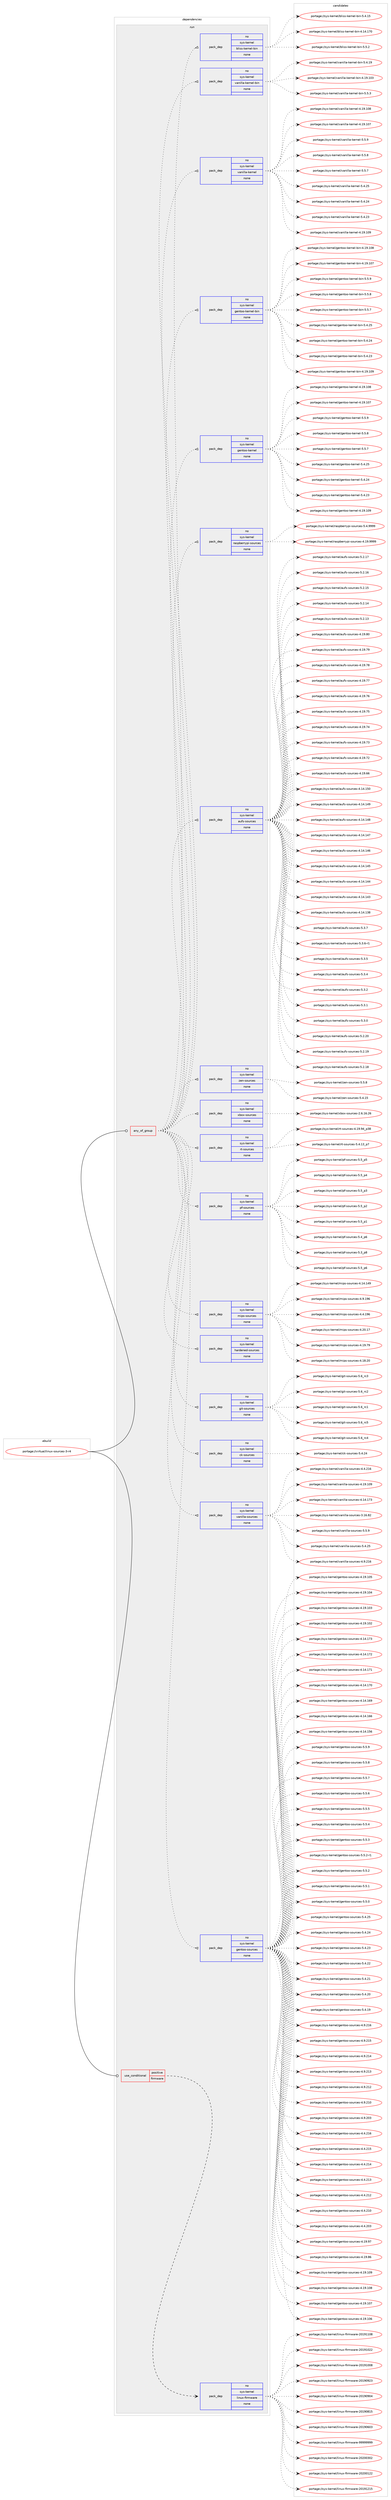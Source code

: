 digraph prolog {

# *************
# Graph options
# *************

newrank=true;
concentrate=true;
compound=true;
graph [rankdir=LR,fontname=Helvetica,fontsize=10,ranksep=1.5];#, ranksep=2.5, nodesep=0.2];
edge  [arrowhead=vee];
node  [fontname=Helvetica,fontsize=10];

# **********
# The ebuild
# **********

subgraph cluster_leftcol {
color=gray;
rank=same;
label=<<i>ebuild</i>>;
id [label="portage://virtual/linux-sources-3-r4", color=red, width=4, href="../virtual/linux-sources-3-r4.svg"];
}

# ****************
# The dependencies
# ****************

subgraph cluster_midcol {
color=gray;
label=<<i>dependencies</i>>;
subgraph cluster_compile {
fillcolor="#eeeeee";
style=filled;
label=<<i>compile</i>>;
}
subgraph cluster_compileandrun {
fillcolor="#eeeeee";
style=filled;
label=<<i>compile and run</i>>;
}
subgraph cluster_run {
fillcolor="#eeeeee";
style=filled;
label=<<i>run</i>>;
subgraph any487 {
dependency20128 [label=<<TABLE BORDER="0" CELLBORDER="1" CELLSPACING="0" CELLPADDING="4"><TR><TD CELLPADDING="10">any_of_group</TD></TR></TABLE>>, shape=none, color=red];subgraph pack16701 {
dependency20129 [label=<<TABLE BORDER="0" CELLBORDER="1" CELLSPACING="0" CELLPADDING="4" WIDTH="220"><TR><TD ROWSPAN="6" CELLPADDING="30">pack_dep</TD></TR><TR><TD WIDTH="110">no</TD></TR><TR><TD>sys-kernel</TD></TR><TR><TD>gentoo-sources</TD></TR><TR><TD>none</TD></TR><TR><TD></TD></TR></TABLE>>, shape=none, color=blue];
}
dependency20128:e -> dependency20129:w [weight=20,style="dotted",arrowhead="oinv"];
subgraph pack16702 {
dependency20130 [label=<<TABLE BORDER="0" CELLBORDER="1" CELLSPACING="0" CELLPADDING="4" WIDTH="220"><TR><TD ROWSPAN="6" CELLPADDING="30">pack_dep</TD></TR><TR><TD WIDTH="110">no</TD></TR><TR><TD>sys-kernel</TD></TR><TR><TD>vanilla-sources</TD></TR><TR><TD>none</TD></TR><TR><TD></TD></TR></TABLE>>, shape=none, color=blue];
}
dependency20128:e -> dependency20130:w [weight=20,style="dotted",arrowhead="oinv"];
subgraph pack16703 {
dependency20131 [label=<<TABLE BORDER="0" CELLBORDER="1" CELLSPACING="0" CELLPADDING="4" WIDTH="220"><TR><TD ROWSPAN="6" CELLPADDING="30">pack_dep</TD></TR><TR><TD WIDTH="110">no</TD></TR><TR><TD>sys-kernel</TD></TR><TR><TD>ck-sources</TD></TR><TR><TD>none</TD></TR><TR><TD></TD></TR></TABLE>>, shape=none, color=blue];
}
dependency20128:e -> dependency20131:w [weight=20,style="dotted",arrowhead="oinv"];
subgraph pack16704 {
dependency20132 [label=<<TABLE BORDER="0" CELLBORDER="1" CELLSPACING="0" CELLPADDING="4" WIDTH="220"><TR><TD ROWSPAN="6" CELLPADDING="30">pack_dep</TD></TR><TR><TD WIDTH="110">no</TD></TR><TR><TD>sys-kernel</TD></TR><TR><TD>git-sources</TD></TR><TR><TD>none</TD></TR><TR><TD></TD></TR></TABLE>>, shape=none, color=blue];
}
dependency20128:e -> dependency20132:w [weight=20,style="dotted",arrowhead="oinv"];
subgraph pack16705 {
dependency20133 [label=<<TABLE BORDER="0" CELLBORDER="1" CELLSPACING="0" CELLPADDING="4" WIDTH="220"><TR><TD ROWSPAN="6" CELLPADDING="30">pack_dep</TD></TR><TR><TD WIDTH="110">no</TD></TR><TR><TD>sys-kernel</TD></TR><TR><TD>hardened-sources</TD></TR><TR><TD>none</TD></TR><TR><TD></TD></TR></TABLE>>, shape=none, color=blue];
}
dependency20128:e -> dependency20133:w [weight=20,style="dotted",arrowhead="oinv"];
subgraph pack16706 {
dependency20134 [label=<<TABLE BORDER="0" CELLBORDER="1" CELLSPACING="0" CELLPADDING="4" WIDTH="220"><TR><TD ROWSPAN="6" CELLPADDING="30">pack_dep</TD></TR><TR><TD WIDTH="110">no</TD></TR><TR><TD>sys-kernel</TD></TR><TR><TD>mips-sources</TD></TR><TR><TD>none</TD></TR><TR><TD></TD></TR></TABLE>>, shape=none, color=blue];
}
dependency20128:e -> dependency20134:w [weight=20,style="dotted",arrowhead="oinv"];
subgraph pack16707 {
dependency20135 [label=<<TABLE BORDER="0" CELLBORDER="1" CELLSPACING="0" CELLPADDING="4" WIDTH="220"><TR><TD ROWSPAN="6" CELLPADDING="30">pack_dep</TD></TR><TR><TD WIDTH="110">no</TD></TR><TR><TD>sys-kernel</TD></TR><TR><TD>pf-sources</TD></TR><TR><TD>none</TD></TR><TR><TD></TD></TR></TABLE>>, shape=none, color=blue];
}
dependency20128:e -> dependency20135:w [weight=20,style="dotted",arrowhead="oinv"];
subgraph pack16708 {
dependency20136 [label=<<TABLE BORDER="0" CELLBORDER="1" CELLSPACING="0" CELLPADDING="4" WIDTH="220"><TR><TD ROWSPAN="6" CELLPADDING="30">pack_dep</TD></TR><TR><TD WIDTH="110">no</TD></TR><TR><TD>sys-kernel</TD></TR><TR><TD>rt-sources</TD></TR><TR><TD>none</TD></TR><TR><TD></TD></TR></TABLE>>, shape=none, color=blue];
}
dependency20128:e -> dependency20136:w [weight=20,style="dotted",arrowhead="oinv"];
subgraph pack16709 {
dependency20137 [label=<<TABLE BORDER="0" CELLBORDER="1" CELLSPACING="0" CELLPADDING="4" WIDTH="220"><TR><TD ROWSPAN="6" CELLPADDING="30">pack_dep</TD></TR><TR><TD WIDTH="110">no</TD></TR><TR><TD>sys-kernel</TD></TR><TR><TD>xbox-sources</TD></TR><TR><TD>none</TD></TR><TR><TD></TD></TR></TABLE>>, shape=none, color=blue];
}
dependency20128:e -> dependency20137:w [weight=20,style="dotted",arrowhead="oinv"];
subgraph pack16710 {
dependency20138 [label=<<TABLE BORDER="0" CELLBORDER="1" CELLSPACING="0" CELLPADDING="4" WIDTH="220"><TR><TD ROWSPAN="6" CELLPADDING="30">pack_dep</TD></TR><TR><TD WIDTH="110">no</TD></TR><TR><TD>sys-kernel</TD></TR><TR><TD>zen-sources</TD></TR><TR><TD>none</TD></TR><TR><TD></TD></TR></TABLE>>, shape=none, color=blue];
}
dependency20128:e -> dependency20138:w [weight=20,style="dotted",arrowhead="oinv"];
subgraph pack16711 {
dependency20139 [label=<<TABLE BORDER="0" CELLBORDER="1" CELLSPACING="0" CELLPADDING="4" WIDTH="220"><TR><TD ROWSPAN="6" CELLPADDING="30">pack_dep</TD></TR><TR><TD WIDTH="110">no</TD></TR><TR><TD>sys-kernel</TD></TR><TR><TD>aufs-sources</TD></TR><TR><TD>none</TD></TR><TR><TD></TD></TR></TABLE>>, shape=none, color=blue];
}
dependency20128:e -> dependency20139:w [weight=20,style="dotted",arrowhead="oinv"];
subgraph pack16712 {
dependency20140 [label=<<TABLE BORDER="0" CELLBORDER="1" CELLSPACING="0" CELLPADDING="4" WIDTH="220"><TR><TD ROWSPAN="6" CELLPADDING="30">pack_dep</TD></TR><TR><TD WIDTH="110">no</TD></TR><TR><TD>sys-kernel</TD></TR><TR><TD>raspberrypi-sources</TD></TR><TR><TD>none</TD></TR><TR><TD></TD></TR></TABLE>>, shape=none, color=blue];
}
dependency20128:e -> dependency20140:w [weight=20,style="dotted",arrowhead="oinv"];
subgraph pack16713 {
dependency20141 [label=<<TABLE BORDER="0" CELLBORDER="1" CELLSPACING="0" CELLPADDING="4" WIDTH="220"><TR><TD ROWSPAN="6" CELLPADDING="30">pack_dep</TD></TR><TR><TD WIDTH="110">no</TD></TR><TR><TD>sys-kernel</TD></TR><TR><TD>gentoo-kernel</TD></TR><TR><TD>none</TD></TR><TR><TD></TD></TR></TABLE>>, shape=none, color=blue];
}
dependency20128:e -> dependency20141:w [weight=20,style="dotted",arrowhead="oinv"];
subgraph pack16714 {
dependency20142 [label=<<TABLE BORDER="0" CELLBORDER="1" CELLSPACING="0" CELLPADDING="4" WIDTH="220"><TR><TD ROWSPAN="6" CELLPADDING="30">pack_dep</TD></TR><TR><TD WIDTH="110">no</TD></TR><TR><TD>sys-kernel</TD></TR><TR><TD>gentoo-kernel-bin</TD></TR><TR><TD>none</TD></TR><TR><TD></TD></TR></TABLE>>, shape=none, color=blue];
}
dependency20128:e -> dependency20142:w [weight=20,style="dotted",arrowhead="oinv"];
subgraph pack16715 {
dependency20143 [label=<<TABLE BORDER="0" CELLBORDER="1" CELLSPACING="0" CELLPADDING="4" WIDTH="220"><TR><TD ROWSPAN="6" CELLPADDING="30">pack_dep</TD></TR><TR><TD WIDTH="110">no</TD></TR><TR><TD>sys-kernel</TD></TR><TR><TD>vanilla-kernel</TD></TR><TR><TD>none</TD></TR><TR><TD></TD></TR></TABLE>>, shape=none, color=blue];
}
dependency20128:e -> dependency20143:w [weight=20,style="dotted",arrowhead="oinv"];
subgraph pack16716 {
dependency20144 [label=<<TABLE BORDER="0" CELLBORDER="1" CELLSPACING="0" CELLPADDING="4" WIDTH="220"><TR><TD ROWSPAN="6" CELLPADDING="30">pack_dep</TD></TR><TR><TD WIDTH="110">no</TD></TR><TR><TD>sys-kernel</TD></TR><TR><TD>vanilla-kernel-bin</TD></TR><TR><TD>none</TD></TR><TR><TD></TD></TR></TABLE>>, shape=none, color=blue];
}
dependency20128:e -> dependency20144:w [weight=20,style="dotted",arrowhead="oinv"];
subgraph pack16717 {
dependency20145 [label=<<TABLE BORDER="0" CELLBORDER="1" CELLSPACING="0" CELLPADDING="4" WIDTH="220"><TR><TD ROWSPAN="6" CELLPADDING="30">pack_dep</TD></TR><TR><TD WIDTH="110">no</TD></TR><TR><TD>sys-kernel</TD></TR><TR><TD>bliss-kernel-bin</TD></TR><TR><TD>none</TD></TR><TR><TD></TD></TR></TABLE>>, shape=none, color=blue];
}
dependency20128:e -> dependency20145:w [weight=20,style="dotted",arrowhead="oinv"];
}
id:e -> dependency20128:w [weight=20,style="solid",arrowhead="odot"];
subgraph cond2938 {
dependency20146 [label=<<TABLE BORDER="0" CELLBORDER="1" CELLSPACING="0" CELLPADDING="4"><TR><TD ROWSPAN="3" CELLPADDING="10">use_conditional</TD></TR><TR><TD>positive</TD></TR><TR><TD>firmware</TD></TR></TABLE>>, shape=none, color=red];
subgraph pack16718 {
dependency20147 [label=<<TABLE BORDER="0" CELLBORDER="1" CELLSPACING="0" CELLPADDING="4" WIDTH="220"><TR><TD ROWSPAN="6" CELLPADDING="30">pack_dep</TD></TR><TR><TD WIDTH="110">no</TD></TR><TR><TD>sys-kernel</TD></TR><TR><TD>linux-firmware</TD></TR><TR><TD>none</TD></TR><TR><TD></TD></TR></TABLE>>, shape=none, color=blue];
}
dependency20146:e -> dependency20147:w [weight=20,style="dashed",arrowhead="vee"];
}
id:e -> dependency20146:w [weight=20,style="solid",arrowhead="odot"];
}
}

# **************
# The candidates
# **************

subgraph cluster_choices {
rank=same;
color=gray;
label=<<i>candidates</i>>;

subgraph choice16701 {
color=black;
nodesep=1;
choice11512111545107101114110101108471031011101161111114511511111711499101115455346534657 [label="portage://sys-kernel/gentoo-sources-5.5.9", color=red, width=4,href="../sys-kernel/gentoo-sources-5.5.9.svg"];
choice11512111545107101114110101108471031011101161111114511511111711499101115455346534656 [label="portage://sys-kernel/gentoo-sources-5.5.8", color=red, width=4,href="../sys-kernel/gentoo-sources-5.5.8.svg"];
choice11512111545107101114110101108471031011101161111114511511111711499101115455346534655 [label="portage://sys-kernel/gentoo-sources-5.5.7", color=red, width=4,href="../sys-kernel/gentoo-sources-5.5.7.svg"];
choice11512111545107101114110101108471031011101161111114511511111711499101115455346534654 [label="portage://sys-kernel/gentoo-sources-5.5.6", color=red, width=4,href="../sys-kernel/gentoo-sources-5.5.6.svg"];
choice11512111545107101114110101108471031011101161111114511511111711499101115455346534653 [label="portage://sys-kernel/gentoo-sources-5.5.5", color=red, width=4,href="../sys-kernel/gentoo-sources-5.5.5.svg"];
choice11512111545107101114110101108471031011101161111114511511111711499101115455346534652 [label="portage://sys-kernel/gentoo-sources-5.5.4", color=red, width=4,href="../sys-kernel/gentoo-sources-5.5.4.svg"];
choice11512111545107101114110101108471031011101161111114511511111711499101115455346534651 [label="portage://sys-kernel/gentoo-sources-5.5.3", color=red, width=4,href="../sys-kernel/gentoo-sources-5.5.3.svg"];
choice115121115451071011141101011084710310111011611111145115111117114991011154553465346504511449 [label="portage://sys-kernel/gentoo-sources-5.5.2-r1", color=red, width=4,href="../sys-kernel/gentoo-sources-5.5.2-r1.svg"];
choice11512111545107101114110101108471031011101161111114511511111711499101115455346534650 [label="portage://sys-kernel/gentoo-sources-5.5.2", color=red, width=4,href="../sys-kernel/gentoo-sources-5.5.2.svg"];
choice11512111545107101114110101108471031011101161111114511511111711499101115455346534649 [label="portage://sys-kernel/gentoo-sources-5.5.1", color=red, width=4,href="../sys-kernel/gentoo-sources-5.5.1.svg"];
choice11512111545107101114110101108471031011101161111114511511111711499101115455346534648 [label="portage://sys-kernel/gentoo-sources-5.5.0", color=red, width=4,href="../sys-kernel/gentoo-sources-5.5.0.svg"];
choice1151211154510710111411010110847103101110116111111451151111171149910111545534652465053 [label="portage://sys-kernel/gentoo-sources-5.4.25", color=red, width=4,href="../sys-kernel/gentoo-sources-5.4.25.svg"];
choice1151211154510710111411010110847103101110116111111451151111171149910111545534652465052 [label="portage://sys-kernel/gentoo-sources-5.4.24", color=red, width=4,href="../sys-kernel/gentoo-sources-5.4.24.svg"];
choice1151211154510710111411010110847103101110116111111451151111171149910111545534652465051 [label="portage://sys-kernel/gentoo-sources-5.4.23", color=red, width=4,href="../sys-kernel/gentoo-sources-5.4.23.svg"];
choice1151211154510710111411010110847103101110116111111451151111171149910111545534652465050 [label="portage://sys-kernel/gentoo-sources-5.4.22", color=red, width=4,href="../sys-kernel/gentoo-sources-5.4.22.svg"];
choice1151211154510710111411010110847103101110116111111451151111171149910111545534652465049 [label="portage://sys-kernel/gentoo-sources-5.4.21", color=red, width=4,href="../sys-kernel/gentoo-sources-5.4.21.svg"];
choice1151211154510710111411010110847103101110116111111451151111171149910111545534652465048 [label="portage://sys-kernel/gentoo-sources-5.4.20", color=red, width=4,href="../sys-kernel/gentoo-sources-5.4.20.svg"];
choice1151211154510710111411010110847103101110116111111451151111171149910111545534652464957 [label="portage://sys-kernel/gentoo-sources-5.4.19", color=red, width=4,href="../sys-kernel/gentoo-sources-5.4.19.svg"];
choice115121115451071011141101011084710310111011611111145115111117114991011154552465746504954 [label="portage://sys-kernel/gentoo-sources-4.9.216", color=red, width=4,href="../sys-kernel/gentoo-sources-4.9.216.svg"];
choice115121115451071011141101011084710310111011611111145115111117114991011154552465746504953 [label="portage://sys-kernel/gentoo-sources-4.9.215", color=red, width=4,href="../sys-kernel/gentoo-sources-4.9.215.svg"];
choice115121115451071011141101011084710310111011611111145115111117114991011154552465746504952 [label="portage://sys-kernel/gentoo-sources-4.9.214", color=red, width=4,href="../sys-kernel/gentoo-sources-4.9.214.svg"];
choice115121115451071011141101011084710310111011611111145115111117114991011154552465746504951 [label="portage://sys-kernel/gentoo-sources-4.9.213", color=red, width=4,href="../sys-kernel/gentoo-sources-4.9.213.svg"];
choice115121115451071011141101011084710310111011611111145115111117114991011154552465746504950 [label="portage://sys-kernel/gentoo-sources-4.9.212", color=red, width=4,href="../sys-kernel/gentoo-sources-4.9.212.svg"];
choice115121115451071011141101011084710310111011611111145115111117114991011154552465746504948 [label="portage://sys-kernel/gentoo-sources-4.9.210", color=red, width=4,href="../sys-kernel/gentoo-sources-4.9.210.svg"];
choice115121115451071011141101011084710310111011611111145115111117114991011154552465746504851 [label="portage://sys-kernel/gentoo-sources-4.9.203", color=red, width=4,href="../sys-kernel/gentoo-sources-4.9.203.svg"];
choice115121115451071011141101011084710310111011611111145115111117114991011154552465246504954 [label="portage://sys-kernel/gentoo-sources-4.4.216", color=red, width=4,href="../sys-kernel/gentoo-sources-4.4.216.svg"];
choice115121115451071011141101011084710310111011611111145115111117114991011154552465246504953 [label="portage://sys-kernel/gentoo-sources-4.4.215", color=red, width=4,href="../sys-kernel/gentoo-sources-4.4.215.svg"];
choice115121115451071011141101011084710310111011611111145115111117114991011154552465246504952 [label="portage://sys-kernel/gentoo-sources-4.4.214", color=red, width=4,href="../sys-kernel/gentoo-sources-4.4.214.svg"];
choice115121115451071011141101011084710310111011611111145115111117114991011154552465246504951 [label="portage://sys-kernel/gentoo-sources-4.4.213", color=red, width=4,href="../sys-kernel/gentoo-sources-4.4.213.svg"];
choice115121115451071011141101011084710310111011611111145115111117114991011154552465246504950 [label="portage://sys-kernel/gentoo-sources-4.4.212", color=red, width=4,href="../sys-kernel/gentoo-sources-4.4.212.svg"];
choice115121115451071011141101011084710310111011611111145115111117114991011154552465246504948 [label="portage://sys-kernel/gentoo-sources-4.4.210", color=red, width=4,href="../sys-kernel/gentoo-sources-4.4.210.svg"];
choice115121115451071011141101011084710310111011611111145115111117114991011154552465246504851 [label="portage://sys-kernel/gentoo-sources-4.4.203", color=red, width=4,href="../sys-kernel/gentoo-sources-4.4.203.svg"];
choice115121115451071011141101011084710310111011611111145115111117114991011154552464957465755 [label="portage://sys-kernel/gentoo-sources-4.19.97", color=red, width=4,href="../sys-kernel/gentoo-sources-4.19.97.svg"];
choice115121115451071011141101011084710310111011611111145115111117114991011154552464957465654 [label="portage://sys-kernel/gentoo-sources-4.19.86", color=red, width=4,href="../sys-kernel/gentoo-sources-4.19.86.svg"];
choice11512111545107101114110101108471031011101161111114511511111711499101115455246495746494857 [label="portage://sys-kernel/gentoo-sources-4.19.109", color=red, width=4,href="../sys-kernel/gentoo-sources-4.19.109.svg"];
choice11512111545107101114110101108471031011101161111114511511111711499101115455246495746494856 [label="portage://sys-kernel/gentoo-sources-4.19.108", color=red, width=4,href="../sys-kernel/gentoo-sources-4.19.108.svg"];
choice11512111545107101114110101108471031011101161111114511511111711499101115455246495746494855 [label="portage://sys-kernel/gentoo-sources-4.19.107", color=red, width=4,href="../sys-kernel/gentoo-sources-4.19.107.svg"];
choice11512111545107101114110101108471031011101161111114511511111711499101115455246495746494854 [label="portage://sys-kernel/gentoo-sources-4.19.106", color=red, width=4,href="../sys-kernel/gentoo-sources-4.19.106.svg"];
choice11512111545107101114110101108471031011101161111114511511111711499101115455246495746494853 [label="portage://sys-kernel/gentoo-sources-4.19.105", color=red, width=4,href="../sys-kernel/gentoo-sources-4.19.105.svg"];
choice11512111545107101114110101108471031011101161111114511511111711499101115455246495746494852 [label="portage://sys-kernel/gentoo-sources-4.19.104", color=red, width=4,href="../sys-kernel/gentoo-sources-4.19.104.svg"];
choice11512111545107101114110101108471031011101161111114511511111711499101115455246495746494851 [label="portage://sys-kernel/gentoo-sources-4.19.103", color=red, width=4,href="../sys-kernel/gentoo-sources-4.19.103.svg"];
choice11512111545107101114110101108471031011101161111114511511111711499101115455246495746494850 [label="portage://sys-kernel/gentoo-sources-4.19.102", color=red, width=4,href="../sys-kernel/gentoo-sources-4.19.102.svg"];
choice11512111545107101114110101108471031011101161111114511511111711499101115455246495246495551 [label="portage://sys-kernel/gentoo-sources-4.14.173", color=red, width=4,href="../sys-kernel/gentoo-sources-4.14.173.svg"];
choice11512111545107101114110101108471031011101161111114511511111711499101115455246495246495550 [label="portage://sys-kernel/gentoo-sources-4.14.172", color=red, width=4,href="../sys-kernel/gentoo-sources-4.14.172.svg"];
choice11512111545107101114110101108471031011101161111114511511111711499101115455246495246495549 [label="portage://sys-kernel/gentoo-sources-4.14.171", color=red, width=4,href="../sys-kernel/gentoo-sources-4.14.171.svg"];
choice11512111545107101114110101108471031011101161111114511511111711499101115455246495246495548 [label="portage://sys-kernel/gentoo-sources-4.14.170", color=red, width=4,href="../sys-kernel/gentoo-sources-4.14.170.svg"];
choice11512111545107101114110101108471031011101161111114511511111711499101115455246495246495457 [label="portage://sys-kernel/gentoo-sources-4.14.169", color=red, width=4,href="../sys-kernel/gentoo-sources-4.14.169.svg"];
choice11512111545107101114110101108471031011101161111114511511111711499101115455246495246495454 [label="portage://sys-kernel/gentoo-sources-4.14.166", color=red, width=4,href="../sys-kernel/gentoo-sources-4.14.166.svg"];
choice11512111545107101114110101108471031011101161111114511511111711499101115455246495246495354 [label="portage://sys-kernel/gentoo-sources-4.14.156", color=red, width=4,href="../sys-kernel/gentoo-sources-4.14.156.svg"];
dependency20129:e -> choice11512111545107101114110101108471031011101161111114511511111711499101115455346534657:w [style=dotted,weight="100"];
dependency20129:e -> choice11512111545107101114110101108471031011101161111114511511111711499101115455346534656:w [style=dotted,weight="100"];
dependency20129:e -> choice11512111545107101114110101108471031011101161111114511511111711499101115455346534655:w [style=dotted,weight="100"];
dependency20129:e -> choice11512111545107101114110101108471031011101161111114511511111711499101115455346534654:w [style=dotted,weight="100"];
dependency20129:e -> choice11512111545107101114110101108471031011101161111114511511111711499101115455346534653:w [style=dotted,weight="100"];
dependency20129:e -> choice11512111545107101114110101108471031011101161111114511511111711499101115455346534652:w [style=dotted,weight="100"];
dependency20129:e -> choice11512111545107101114110101108471031011101161111114511511111711499101115455346534651:w [style=dotted,weight="100"];
dependency20129:e -> choice115121115451071011141101011084710310111011611111145115111117114991011154553465346504511449:w [style=dotted,weight="100"];
dependency20129:e -> choice11512111545107101114110101108471031011101161111114511511111711499101115455346534650:w [style=dotted,weight="100"];
dependency20129:e -> choice11512111545107101114110101108471031011101161111114511511111711499101115455346534649:w [style=dotted,weight="100"];
dependency20129:e -> choice11512111545107101114110101108471031011101161111114511511111711499101115455346534648:w [style=dotted,weight="100"];
dependency20129:e -> choice1151211154510710111411010110847103101110116111111451151111171149910111545534652465053:w [style=dotted,weight="100"];
dependency20129:e -> choice1151211154510710111411010110847103101110116111111451151111171149910111545534652465052:w [style=dotted,weight="100"];
dependency20129:e -> choice1151211154510710111411010110847103101110116111111451151111171149910111545534652465051:w [style=dotted,weight="100"];
dependency20129:e -> choice1151211154510710111411010110847103101110116111111451151111171149910111545534652465050:w [style=dotted,weight="100"];
dependency20129:e -> choice1151211154510710111411010110847103101110116111111451151111171149910111545534652465049:w [style=dotted,weight="100"];
dependency20129:e -> choice1151211154510710111411010110847103101110116111111451151111171149910111545534652465048:w [style=dotted,weight="100"];
dependency20129:e -> choice1151211154510710111411010110847103101110116111111451151111171149910111545534652464957:w [style=dotted,weight="100"];
dependency20129:e -> choice115121115451071011141101011084710310111011611111145115111117114991011154552465746504954:w [style=dotted,weight="100"];
dependency20129:e -> choice115121115451071011141101011084710310111011611111145115111117114991011154552465746504953:w [style=dotted,weight="100"];
dependency20129:e -> choice115121115451071011141101011084710310111011611111145115111117114991011154552465746504952:w [style=dotted,weight="100"];
dependency20129:e -> choice115121115451071011141101011084710310111011611111145115111117114991011154552465746504951:w [style=dotted,weight="100"];
dependency20129:e -> choice115121115451071011141101011084710310111011611111145115111117114991011154552465746504950:w [style=dotted,weight="100"];
dependency20129:e -> choice115121115451071011141101011084710310111011611111145115111117114991011154552465746504948:w [style=dotted,weight="100"];
dependency20129:e -> choice115121115451071011141101011084710310111011611111145115111117114991011154552465746504851:w [style=dotted,weight="100"];
dependency20129:e -> choice115121115451071011141101011084710310111011611111145115111117114991011154552465246504954:w [style=dotted,weight="100"];
dependency20129:e -> choice115121115451071011141101011084710310111011611111145115111117114991011154552465246504953:w [style=dotted,weight="100"];
dependency20129:e -> choice115121115451071011141101011084710310111011611111145115111117114991011154552465246504952:w [style=dotted,weight="100"];
dependency20129:e -> choice115121115451071011141101011084710310111011611111145115111117114991011154552465246504951:w [style=dotted,weight="100"];
dependency20129:e -> choice115121115451071011141101011084710310111011611111145115111117114991011154552465246504950:w [style=dotted,weight="100"];
dependency20129:e -> choice115121115451071011141101011084710310111011611111145115111117114991011154552465246504948:w [style=dotted,weight="100"];
dependency20129:e -> choice115121115451071011141101011084710310111011611111145115111117114991011154552465246504851:w [style=dotted,weight="100"];
dependency20129:e -> choice115121115451071011141101011084710310111011611111145115111117114991011154552464957465755:w [style=dotted,weight="100"];
dependency20129:e -> choice115121115451071011141101011084710310111011611111145115111117114991011154552464957465654:w [style=dotted,weight="100"];
dependency20129:e -> choice11512111545107101114110101108471031011101161111114511511111711499101115455246495746494857:w [style=dotted,weight="100"];
dependency20129:e -> choice11512111545107101114110101108471031011101161111114511511111711499101115455246495746494856:w [style=dotted,weight="100"];
dependency20129:e -> choice11512111545107101114110101108471031011101161111114511511111711499101115455246495746494855:w [style=dotted,weight="100"];
dependency20129:e -> choice11512111545107101114110101108471031011101161111114511511111711499101115455246495746494854:w [style=dotted,weight="100"];
dependency20129:e -> choice11512111545107101114110101108471031011101161111114511511111711499101115455246495746494853:w [style=dotted,weight="100"];
dependency20129:e -> choice11512111545107101114110101108471031011101161111114511511111711499101115455246495746494852:w [style=dotted,weight="100"];
dependency20129:e -> choice11512111545107101114110101108471031011101161111114511511111711499101115455246495746494851:w [style=dotted,weight="100"];
dependency20129:e -> choice11512111545107101114110101108471031011101161111114511511111711499101115455246495746494850:w [style=dotted,weight="100"];
dependency20129:e -> choice11512111545107101114110101108471031011101161111114511511111711499101115455246495246495551:w [style=dotted,weight="100"];
dependency20129:e -> choice11512111545107101114110101108471031011101161111114511511111711499101115455246495246495550:w [style=dotted,weight="100"];
dependency20129:e -> choice11512111545107101114110101108471031011101161111114511511111711499101115455246495246495549:w [style=dotted,weight="100"];
dependency20129:e -> choice11512111545107101114110101108471031011101161111114511511111711499101115455246495246495548:w [style=dotted,weight="100"];
dependency20129:e -> choice11512111545107101114110101108471031011101161111114511511111711499101115455246495246495457:w [style=dotted,weight="100"];
dependency20129:e -> choice11512111545107101114110101108471031011101161111114511511111711499101115455246495246495454:w [style=dotted,weight="100"];
dependency20129:e -> choice11512111545107101114110101108471031011101161111114511511111711499101115455246495246495354:w [style=dotted,weight="100"];
}
subgraph choice16702 {
color=black;
nodesep=1;
choice115121115451071011141101011084711897110105108108974511511111711499101115455346534657 [label="portage://sys-kernel/vanilla-sources-5.5.9", color=red, width=4,href="../sys-kernel/vanilla-sources-5.5.9.svg"];
choice11512111545107101114110101108471189711010510810897451151111171149910111545534652465053 [label="portage://sys-kernel/vanilla-sources-5.4.25", color=red, width=4,href="../sys-kernel/vanilla-sources-5.4.25.svg"];
choice1151211154510710111411010110847118971101051081089745115111117114991011154552465746504954 [label="portage://sys-kernel/vanilla-sources-4.9.216", color=red, width=4,href="../sys-kernel/vanilla-sources-4.9.216.svg"];
choice1151211154510710111411010110847118971101051081089745115111117114991011154552465246504954 [label="portage://sys-kernel/vanilla-sources-4.4.216", color=red, width=4,href="../sys-kernel/vanilla-sources-4.4.216.svg"];
choice115121115451071011141101011084711897110105108108974511511111711499101115455246495746494857 [label="portage://sys-kernel/vanilla-sources-4.19.109", color=red, width=4,href="../sys-kernel/vanilla-sources-4.19.109.svg"];
choice115121115451071011141101011084711897110105108108974511511111711499101115455246495246495551 [label="portage://sys-kernel/vanilla-sources-4.14.173", color=red, width=4,href="../sys-kernel/vanilla-sources-4.14.173.svg"];
choice1151211154510710111411010110847118971101051081089745115111117114991011154551464954465650 [label="portage://sys-kernel/vanilla-sources-3.16.82", color=red, width=4,href="../sys-kernel/vanilla-sources-3.16.82.svg"];
dependency20130:e -> choice115121115451071011141101011084711897110105108108974511511111711499101115455346534657:w [style=dotted,weight="100"];
dependency20130:e -> choice11512111545107101114110101108471189711010510810897451151111171149910111545534652465053:w [style=dotted,weight="100"];
dependency20130:e -> choice1151211154510710111411010110847118971101051081089745115111117114991011154552465746504954:w [style=dotted,weight="100"];
dependency20130:e -> choice1151211154510710111411010110847118971101051081089745115111117114991011154552465246504954:w [style=dotted,weight="100"];
dependency20130:e -> choice115121115451071011141101011084711897110105108108974511511111711499101115455246495746494857:w [style=dotted,weight="100"];
dependency20130:e -> choice115121115451071011141101011084711897110105108108974511511111711499101115455246495246495551:w [style=dotted,weight="100"];
dependency20130:e -> choice1151211154510710111411010110847118971101051081089745115111117114991011154551464954465650:w [style=dotted,weight="100"];
}
subgraph choice16703 {
color=black;
nodesep=1;
choice115121115451071011141101011084799107451151111171149910111545534652465052 [label="portage://sys-kernel/ck-sources-5.4.24", color=red, width=4,href="../sys-kernel/ck-sources-5.4.24.svg"];
dependency20131:e -> choice115121115451071011141101011084799107451151111171149910111545534652465052:w [style=dotted,weight="100"];
}
subgraph choice16704 {
color=black;
nodesep=1;
choice1151211154510710111411010110847103105116451151111171149910111545534654951149953 [label="portage://sys-kernel/git-sources-5.6_rc5", color=red, width=4,href="../sys-kernel/git-sources-5.6_rc5.svg"];
choice1151211154510710111411010110847103105116451151111171149910111545534654951149952 [label="portage://sys-kernel/git-sources-5.6_rc4", color=red, width=4,href="../sys-kernel/git-sources-5.6_rc4.svg"];
choice1151211154510710111411010110847103105116451151111171149910111545534654951149951 [label="portage://sys-kernel/git-sources-5.6_rc3", color=red, width=4,href="../sys-kernel/git-sources-5.6_rc3.svg"];
choice1151211154510710111411010110847103105116451151111171149910111545534654951149950 [label="portage://sys-kernel/git-sources-5.6_rc2", color=red, width=4,href="../sys-kernel/git-sources-5.6_rc2.svg"];
choice1151211154510710111411010110847103105116451151111171149910111545534654951149949 [label="portage://sys-kernel/git-sources-5.6_rc1", color=red, width=4,href="../sys-kernel/git-sources-5.6_rc1.svg"];
dependency20132:e -> choice1151211154510710111411010110847103105116451151111171149910111545534654951149953:w [style=dotted,weight="100"];
dependency20132:e -> choice1151211154510710111411010110847103105116451151111171149910111545534654951149952:w [style=dotted,weight="100"];
dependency20132:e -> choice1151211154510710111411010110847103105116451151111171149910111545534654951149951:w [style=dotted,weight="100"];
dependency20132:e -> choice1151211154510710111411010110847103105116451151111171149910111545534654951149950:w [style=dotted,weight="100"];
dependency20132:e -> choice1151211154510710111411010110847103105116451151111171149910111545534654951149949:w [style=dotted,weight="100"];
}
subgraph choice16705 {
color=black;
nodesep=1;
}
subgraph choice16706 {
color=black;
nodesep=1;
choice115121115451071011141101011084710910511211545115111117114991011154552465746495754 [label="portage://sys-kernel/mips-sources-4.9.196", color=red, width=4,href="../sys-kernel/mips-sources-4.9.196.svg"];
choice115121115451071011141101011084710910511211545115111117114991011154552465246495754 [label="portage://sys-kernel/mips-sources-4.4.196", color=red, width=4,href="../sys-kernel/mips-sources-4.4.196.svg"];
choice115121115451071011141101011084710910511211545115111117114991011154552465048464955 [label="portage://sys-kernel/mips-sources-4.20.17", color=red, width=4,href="../sys-kernel/mips-sources-4.20.17.svg"];
choice115121115451071011141101011084710910511211545115111117114991011154552464957465557 [label="portage://sys-kernel/mips-sources-4.19.79", color=red, width=4,href="../sys-kernel/mips-sources-4.19.79.svg"];
choice115121115451071011141101011084710910511211545115111117114991011154552464956465048 [label="portage://sys-kernel/mips-sources-4.18.20", color=red, width=4,href="../sys-kernel/mips-sources-4.18.20.svg"];
choice11512111545107101114110101108471091051121154511511111711499101115455246495246495257 [label="portage://sys-kernel/mips-sources-4.14.149", color=red, width=4,href="../sys-kernel/mips-sources-4.14.149.svg"];
dependency20134:e -> choice115121115451071011141101011084710910511211545115111117114991011154552465746495754:w [style=dotted,weight="100"];
dependency20134:e -> choice115121115451071011141101011084710910511211545115111117114991011154552465246495754:w [style=dotted,weight="100"];
dependency20134:e -> choice115121115451071011141101011084710910511211545115111117114991011154552465048464955:w [style=dotted,weight="100"];
dependency20134:e -> choice115121115451071011141101011084710910511211545115111117114991011154552464957465557:w [style=dotted,weight="100"];
dependency20134:e -> choice115121115451071011141101011084710910511211545115111117114991011154552464956465048:w [style=dotted,weight="100"];
dependency20134:e -> choice11512111545107101114110101108471091051121154511511111711499101115455246495246495257:w [style=dotted,weight="100"];
}
subgraph choice16707 {
color=black;
nodesep=1;
choice11512111545107101114110101108471121024511511111711499101115455346539511254 [label="portage://sys-kernel/pf-sources-5.5_p6", color=red, width=4,href="../sys-kernel/pf-sources-5.5_p6.svg"];
choice11512111545107101114110101108471121024511511111711499101115455346539511253 [label="portage://sys-kernel/pf-sources-5.5_p5", color=red, width=4,href="../sys-kernel/pf-sources-5.5_p5.svg"];
choice11512111545107101114110101108471121024511511111711499101115455346539511252 [label="portage://sys-kernel/pf-sources-5.5_p4", color=red, width=4,href="../sys-kernel/pf-sources-5.5_p4.svg"];
choice11512111545107101114110101108471121024511511111711499101115455346539511251 [label="portage://sys-kernel/pf-sources-5.5_p3", color=red, width=4,href="../sys-kernel/pf-sources-5.5_p3.svg"];
choice11512111545107101114110101108471121024511511111711499101115455346539511250 [label="portage://sys-kernel/pf-sources-5.5_p2", color=red, width=4,href="../sys-kernel/pf-sources-5.5_p2.svg"];
choice11512111545107101114110101108471121024511511111711499101115455346539511249 [label="portage://sys-kernel/pf-sources-5.5_p1", color=red, width=4,href="../sys-kernel/pf-sources-5.5_p1.svg"];
choice11512111545107101114110101108471121024511511111711499101115455346529511254 [label="portage://sys-kernel/pf-sources-5.4_p6", color=red, width=4,href="../sys-kernel/pf-sources-5.4_p6.svg"];
choice11512111545107101114110101108471121024511511111711499101115455346519511256 [label="portage://sys-kernel/pf-sources-5.3_p8", color=red, width=4,href="../sys-kernel/pf-sources-5.3_p8.svg"];
dependency20135:e -> choice11512111545107101114110101108471121024511511111711499101115455346539511254:w [style=dotted,weight="100"];
dependency20135:e -> choice11512111545107101114110101108471121024511511111711499101115455346539511253:w [style=dotted,weight="100"];
dependency20135:e -> choice11512111545107101114110101108471121024511511111711499101115455346539511252:w [style=dotted,weight="100"];
dependency20135:e -> choice11512111545107101114110101108471121024511511111711499101115455346539511251:w [style=dotted,weight="100"];
dependency20135:e -> choice11512111545107101114110101108471121024511511111711499101115455346539511250:w [style=dotted,weight="100"];
dependency20135:e -> choice11512111545107101114110101108471121024511511111711499101115455346539511249:w [style=dotted,weight="100"];
dependency20135:e -> choice11512111545107101114110101108471121024511511111711499101115455346529511254:w [style=dotted,weight="100"];
dependency20135:e -> choice11512111545107101114110101108471121024511511111711499101115455346519511256:w [style=dotted,weight="100"];
}
subgraph choice16708 {
color=black;
nodesep=1;
choice11512111545107101114110101108471141164511511111711499101115455346524649519511255 [label="portage://sys-kernel/rt-sources-5.4.13_p7", color=red, width=4,href="../sys-kernel/rt-sources-5.4.13_p7.svg"];
choice115121115451071011141101011084711411645115111117114991011154552464957465752951125156 [label="portage://sys-kernel/rt-sources-4.19.94_p38", color=red, width=4,href="../sys-kernel/rt-sources-4.19.94_p38.svg"];
dependency20136:e -> choice11512111545107101114110101108471141164511511111711499101115455346524649519511255:w [style=dotted,weight="100"];
dependency20136:e -> choice115121115451071011141101011084711411645115111117114991011154552464957465752951125156:w [style=dotted,weight="100"];
}
subgraph choice16709 {
color=black;
nodesep=1;
choice115121115451071011141101011084712098111120451151111171149910111545504654464954465054 [label="portage://sys-kernel/xbox-sources-2.6.16.26", color=red, width=4,href="../sys-kernel/xbox-sources-2.6.16.26.svg"];
dependency20137:e -> choice115121115451071011141101011084712098111120451151111171149910111545504654464954465054:w [style=dotted,weight="100"];
}
subgraph choice16710 {
color=black;
nodesep=1;
choice11512111545107101114110101108471221011104511511111711499101115455346534656 [label="portage://sys-kernel/zen-sources-5.5.8", color=red, width=4,href="../sys-kernel/zen-sources-5.5.8.svg"];
choice1151211154510710111411010110847122101110451151111171149910111545534652464953 [label="portage://sys-kernel/zen-sources-5.4.15", color=red, width=4,href="../sys-kernel/zen-sources-5.4.15.svg"];
dependency20138:e -> choice11512111545107101114110101108471221011104511511111711499101115455346534656:w [style=dotted,weight="100"];
dependency20138:e -> choice1151211154510710111411010110847122101110451151111171149910111545534652464953:w [style=dotted,weight="100"];
}
subgraph choice16711 {
color=black;
nodesep=1;
choice1151211154510710111411010110847971171021154511511111711499101115455346514655 [label="portage://sys-kernel/aufs-sources-5.3.7", color=red, width=4,href="../sys-kernel/aufs-sources-5.3.7.svg"];
choice11512111545107101114110101108479711710211545115111117114991011154553465146544511449 [label="portage://sys-kernel/aufs-sources-5.3.6-r1", color=red, width=4,href="../sys-kernel/aufs-sources-5.3.6-r1.svg"];
choice1151211154510710111411010110847971171021154511511111711499101115455346514653 [label="portage://sys-kernel/aufs-sources-5.3.5", color=red, width=4,href="../sys-kernel/aufs-sources-5.3.5.svg"];
choice1151211154510710111411010110847971171021154511511111711499101115455346514652 [label="portage://sys-kernel/aufs-sources-5.3.4", color=red, width=4,href="../sys-kernel/aufs-sources-5.3.4.svg"];
choice1151211154510710111411010110847971171021154511511111711499101115455346514650 [label="portage://sys-kernel/aufs-sources-5.3.2", color=red, width=4,href="../sys-kernel/aufs-sources-5.3.2.svg"];
choice1151211154510710111411010110847971171021154511511111711499101115455346514649 [label="portage://sys-kernel/aufs-sources-5.3.1", color=red, width=4,href="../sys-kernel/aufs-sources-5.3.1.svg"];
choice1151211154510710111411010110847971171021154511511111711499101115455346514648 [label="portage://sys-kernel/aufs-sources-5.3.0", color=red, width=4,href="../sys-kernel/aufs-sources-5.3.0.svg"];
choice115121115451071011141101011084797117102115451151111171149910111545534650465048 [label="portage://sys-kernel/aufs-sources-5.2.20", color=red, width=4,href="../sys-kernel/aufs-sources-5.2.20.svg"];
choice115121115451071011141101011084797117102115451151111171149910111545534650464957 [label="portage://sys-kernel/aufs-sources-5.2.19", color=red, width=4,href="../sys-kernel/aufs-sources-5.2.19.svg"];
choice115121115451071011141101011084797117102115451151111171149910111545534650464956 [label="portage://sys-kernel/aufs-sources-5.2.18", color=red, width=4,href="../sys-kernel/aufs-sources-5.2.18.svg"];
choice115121115451071011141101011084797117102115451151111171149910111545534650464955 [label="portage://sys-kernel/aufs-sources-5.2.17", color=red, width=4,href="../sys-kernel/aufs-sources-5.2.17.svg"];
choice115121115451071011141101011084797117102115451151111171149910111545534650464954 [label="portage://sys-kernel/aufs-sources-5.2.16", color=red, width=4,href="../sys-kernel/aufs-sources-5.2.16.svg"];
choice115121115451071011141101011084797117102115451151111171149910111545534650464953 [label="portage://sys-kernel/aufs-sources-5.2.15", color=red, width=4,href="../sys-kernel/aufs-sources-5.2.15.svg"];
choice115121115451071011141101011084797117102115451151111171149910111545534650464952 [label="portage://sys-kernel/aufs-sources-5.2.14", color=red, width=4,href="../sys-kernel/aufs-sources-5.2.14.svg"];
choice115121115451071011141101011084797117102115451151111171149910111545534650464951 [label="portage://sys-kernel/aufs-sources-5.2.13", color=red, width=4,href="../sys-kernel/aufs-sources-5.2.13.svg"];
choice11512111545107101114110101108479711710211545115111117114991011154552464957465648 [label="portage://sys-kernel/aufs-sources-4.19.80", color=red, width=4,href="../sys-kernel/aufs-sources-4.19.80.svg"];
choice11512111545107101114110101108479711710211545115111117114991011154552464957465557 [label="portage://sys-kernel/aufs-sources-4.19.79", color=red, width=4,href="../sys-kernel/aufs-sources-4.19.79.svg"];
choice11512111545107101114110101108479711710211545115111117114991011154552464957465556 [label="portage://sys-kernel/aufs-sources-4.19.78", color=red, width=4,href="../sys-kernel/aufs-sources-4.19.78.svg"];
choice11512111545107101114110101108479711710211545115111117114991011154552464957465555 [label="portage://sys-kernel/aufs-sources-4.19.77", color=red, width=4,href="../sys-kernel/aufs-sources-4.19.77.svg"];
choice11512111545107101114110101108479711710211545115111117114991011154552464957465554 [label="portage://sys-kernel/aufs-sources-4.19.76", color=red, width=4,href="../sys-kernel/aufs-sources-4.19.76.svg"];
choice11512111545107101114110101108479711710211545115111117114991011154552464957465553 [label="portage://sys-kernel/aufs-sources-4.19.75", color=red, width=4,href="../sys-kernel/aufs-sources-4.19.75.svg"];
choice11512111545107101114110101108479711710211545115111117114991011154552464957465552 [label="portage://sys-kernel/aufs-sources-4.19.74", color=red, width=4,href="../sys-kernel/aufs-sources-4.19.74.svg"];
choice11512111545107101114110101108479711710211545115111117114991011154552464957465551 [label="portage://sys-kernel/aufs-sources-4.19.73", color=red, width=4,href="../sys-kernel/aufs-sources-4.19.73.svg"];
choice11512111545107101114110101108479711710211545115111117114991011154552464957465550 [label="portage://sys-kernel/aufs-sources-4.19.72", color=red, width=4,href="../sys-kernel/aufs-sources-4.19.72.svg"];
choice11512111545107101114110101108479711710211545115111117114991011154552464957465454 [label="portage://sys-kernel/aufs-sources-4.19.66", color=red, width=4,href="../sys-kernel/aufs-sources-4.19.66.svg"];
choice1151211154510710111411010110847971171021154511511111711499101115455246495246495348 [label="portage://sys-kernel/aufs-sources-4.14.150", color=red, width=4,href="../sys-kernel/aufs-sources-4.14.150.svg"];
choice1151211154510710111411010110847971171021154511511111711499101115455246495246495257 [label="portage://sys-kernel/aufs-sources-4.14.149", color=red, width=4,href="../sys-kernel/aufs-sources-4.14.149.svg"];
choice1151211154510710111411010110847971171021154511511111711499101115455246495246495256 [label="portage://sys-kernel/aufs-sources-4.14.148", color=red, width=4,href="../sys-kernel/aufs-sources-4.14.148.svg"];
choice1151211154510710111411010110847971171021154511511111711499101115455246495246495255 [label="portage://sys-kernel/aufs-sources-4.14.147", color=red, width=4,href="../sys-kernel/aufs-sources-4.14.147.svg"];
choice1151211154510710111411010110847971171021154511511111711499101115455246495246495254 [label="portage://sys-kernel/aufs-sources-4.14.146", color=red, width=4,href="../sys-kernel/aufs-sources-4.14.146.svg"];
choice1151211154510710111411010110847971171021154511511111711499101115455246495246495253 [label="portage://sys-kernel/aufs-sources-4.14.145", color=red, width=4,href="../sys-kernel/aufs-sources-4.14.145.svg"];
choice1151211154510710111411010110847971171021154511511111711499101115455246495246495252 [label="portage://sys-kernel/aufs-sources-4.14.144", color=red, width=4,href="../sys-kernel/aufs-sources-4.14.144.svg"];
choice1151211154510710111411010110847971171021154511511111711499101115455246495246495251 [label="portage://sys-kernel/aufs-sources-4.14.143", color=red, width=4,href="../sys-kernel/aufs-sources-4.14.143.svg"];
choice1151211154510710111411010110847971171021154511511111711499101115455246495246495156 [label="portage://sys-kernel/aufs-sources-4.14.138", color=red, width=4,href="../sys-kernel/aufs-sources-4.14.138.svg"];
dependency20139:e -> choice1151211154510710111411010110847971171021154511511111711499101115455346514655:w [style=dotted,weight="100"];
dependency20139:e -> choice11512111545107101114110101108479711710211545115111117114991011154553465146544511449:w [style=dotted,weight="100"];
dependency20139:e -> choice1151211154510710111411010110847971171021154511511111711499101115455346514653:w [style=dotted,weight="100"];
dependency20139:e -> choice1151211154510710111411010110847971171021154511511111711499101115455346514652:w [style=dotted,weight="100"];
dependency20139:e -> choice1151211154510710111411010110847971171021154511511111711499101115455346514650:w [style=dotted,weight="100"];
dependency20139:e -> choice1151211154510710111411010110847971171021154511511111711499101115455346514649:w [style=dotted,weight="100"];
dependency20139:e -> choice1151211154510710111411010110847971171021154511511111711499101115455346514648:w [style=dotted,weight="100"];
dependency20139:e -> choice115121115451071011141101011084797117102115451151111171149910111545534650465048:w [style=dotted,weight="100"];
dependency20139:e -> choice115121115451071011141101011084797117102115451151111171149910111545534650464957:w [style=dotted,weight="100"];
dependency20139:e -> choice115121115451071011141101011084797117102115451151111171149910111545534650464956:w [style=dotted,weight="100"];
dependency20139:e -> choice115121115451071011141101011084797117102115451151111171149910111545534650464955:w [style=dotted,weight="100"];
dependency20139:e -> choice115121115451071011141101011084797117102115451151111171149910111545534650464954:w [style=dotted,weight="100"];
dependency20139:e -> choice115121115451071011141101011084797117102115451151111171149910111545534650464953:w [style=dotted,weight="100"];
dependency20139:e -> choice115121115451071011141101011084797117102115451151111171149910111545534650464952:w [style=dotted,weight="100"];
dependency20139:e -> choice115121115451071011141101011084797117102115451151111171149910111545534650464951:w [style=dotted,weight="100"];
dependency20139:e -> choice11512111545107101114110101108479711710211545115111117114991011154552464957465648:w [style=dotted,weight="100"];
dependency20139:e -> choice11512111545107101114110101108479711710211545115111117114991011154552464957465557:w [style=dotted,weight="100"];
dependency20139:e -> choice11512111545107101114110101108479711710211545115111117114991011154552464957465556:w [style=dotted,weight="100"];
dependency20139:e -> choice11512111545107101114110101108479711710211545115111117114991011154552464957465555:w [style=dotted,weight="100"];
dependency20139:e -> choice11512111545107101114110101108479711710211545115111117114991011154552464957465554:w [style=dotted,weight="100"];
dependency20139:e -> choice11512111545107101114110101108479711710211545115111117114991011154552464957465553:w [style=dotted,weight="100"];
dependency20139:e -> choice11512111545107101114110101108479711710211545115111117114991011154552464957465552:w [style=dotted,weight="100"];
dependency20139:e -> choice11512111545107101114110101108479711710211545115111117114991011154552464957465551:w [style=dotted,weight="100"];
dependency20139:e -> choice11512111545107101114110101108479711710211545115111117114991011154552464957465550:w [style=dotted,weight="100"];
dependency20139:e -> choice11512111545107101114110101108479711710211545115111117114991011154552464957465454:w [style=dotted,weight="100"];
dependency20139:e -> choice1151211154510710111411010110847971171021154511511111711499101115455246495246495348:w [style=dotted,weight="100"];
dependency20139:e -> choice1151211154510710111411010110847971171021154511511111711499101115455246495246495257:w [style=dotted,weight="100"];
dependency20139:e -> choice1151211154510710111411010110847971171021154511511111711499101115455246495246495256:w [style=dotted,weight="100"];
dependency20139:e -> choice1151211154510710111411010110847971171021154511511111711499101115455246495246495255:w [style=dotted,weight="100"];
dependency20139:e -> choice1151211154510710111411010110847971171021154511511111711499101115455246495246495254:w [style=dotted,weight="100"];
dependency20139:e -> choice1151211154510710111411010110847971171021154511511111711499101115455246495246495253:w [style=dotted,weight="100"];
dependency20139:e -> choice1151211154510710111411010110847971171021154511511111711499101115455246495246495252:w [style=dotted,weight="100"];
dependency20139:e -> choice1151211154510710111411010110847971171021154511511111711499101115455246495246495251:w [style=dotted,weight="100"];
dependency20139:e -> choice1151211154510710111411010110847971171021154511511111711499101115455246495246495156:w [style=dotted,weight="100"];
}
subgraph choice16712 {
color=black;
nodesep=1;
choice115121115451071011141101011084711497115112981011141141211121054511511111711499101115455346524657575757 [label="portage://sys-kernel/raspberrypi-sources-5.4.9999", color=red, width=4,href="../sys-kernel/raspberrypi-sources-5.4.9999.svg"];
choice11512111545107101114110101108471149711511298101114114121112105451151111171149910111545524649574657575757 [label="portage://sys-kernel/raspberrypi-sources-4.19.9999", color=red, width=4,href="../sys-kernel/raspberrypi-sources-4.19.9999.svg"];
dependency20140:e -> choice115121115451071011141101011084711497115112981011141141211121054511511111711499101115455346524657575757:w [style=dotted,weight="100"];
dependency20140:e -> choice11512111545107101114110101108471149711511298101114114121112105451151111171149910111545524649574657575757:w [style=dotted,weight="100"];
}
subgraph choice16713 {
color=black;
nodesep=1;
choice115121115451071011141101011084710310111011611111145107101114110101108455346534657 [label="portage://sys-kernel/gentoo-kernel-5.5.9", color=red, width=4,href="../sys-kernel/gentoo-kernel-5.5.9.svg"];
choice115121115451071011141101011084710310111011611111145107101114110101108455346534656 [label="portage://sys-kernel/gentoo-kernel-5.5.8", color=red, width=4,href="../sys-kernel/gentoo-kernel-5.5.8.svg"];
choice115121115451071011141101011084710310111011611111145107101114110101108455346534655 [label="portage://sys-kernel/gentoo-kernel-5.5.7", color=red, width=4,href="../sys-kernel/gentoo-kernel-5.5.7.svg"];
choice11512111545107101114110101108471031011101161111114510710111411010110845534652465053 [label="portage://sys-kernel/gentoo-kernel-5.4.25", color=red, width=4,href="../sys-kernel/gentoo-kernel-5.4.25.svg"];
choice11512111545107101114110101108471031011101161111114510710111411010110845534652465052 [label="portage://sys-kernel/gentoo-kernel-5.4.24", color=red, width=4,href="../sys-kernel/gentoo-kernel-5.4.24.svg"];
choice11512111545107101114110101108471031011101161111114510710111411010110845534652465051 [label="portage://sys-kernel/gentoo-kernel-5.4.23", color=red, width=4,href="../sys-kernel/gentoo-kernel-5.4.23.svg"];
choice115121115451071011141101011084710310111011611111145107101114110101108455246495746494857 [label="portage://sys-kernel/gentoo-kernel-4.19.109", color=red, width=4,href="../sys-kernel/gentoo-kernel-4.19.109.svg"];
choice115121115451071011141101011084710310111011611111145107101114110101108455246495746494856 [label="portage://sys-kernel/gentoo-kernel-4.19.108", color=red, width=4,href="../sys-kernel/gentoo-kernel-4.19.108.svg"];
choice115121115451071011141101011084710310111011611111145107101114110101108455246495746494855 [label="portage://sys-kernel/gentoo-kernel-4.19.107", color=red, width=4,href="../sys-kernel/gentoo-kernel-4.19.107.svg"];
dependency20141:e -> choice115121115451071011141101011084710310111011611111145107101114110101108455346534657:w [style=dotted,weight="100"];
dependency20141:e -> choice115121115451071011141101011084710310111011611111145107101114110101108455346534656:w [style=dotted,weight="100"];
dependency20141:e -> choice115121115451071011141101011084710310111011611111145107101114110101108455346534655:w [style=dotted,weight="100"];
dependency20141:e -> choice11512111545107101114110101108471031011101161111114510710111411010110845534652465053:w [style=dotted,weight="100"];
dependency20141:e -> choice11512111545107101114110101108471031011101161111114510710111411010110845534652465052:w [style=dotted,weight="100"];
dependency20141:e -> choice11512111545107101114110101108471031011101161111114510710111411010110845534652465051:w [style=dotted,weight="100"];
dependency20141:e -> choice115121115451071011141101011084710310111011611111145107101114110101108455246495746494857:w [style=dotted,weight="100"];
dependency20141:e -> choice115121115451071011141101011084710310111011611111145107101114110101108455246495746494856:w [style=dotted,weight="100"];
dependency20141:e -> choice115121115451071011141101011084710310111011611111145107101114110101108455246495746494855:w [style=dotted,weight="100"];
}
subgraph choice16714 {
color=black;
nodesep=1;
choice1151211154510710111411010110847103101110116111111451071011141101011084598105110455346534657 [label="portage://sys-kernel/gentoo-kernel-bin-5.5.9", color=red, width=4,href="../sys-kernel/gentoo-kernel-bin-5.5.9.svg"];
choice1151211154510710111411010110847103101110116111111451071011141101011084598105110455346534656 [label="portage://sys-kernel/gentoo-kernel-bin-5.5.8", color=red, width=4,href="../sys-kernel/gentoo-kernel-bin-5.5.8.svg"];
choice1151211154510710111411010110847103101110116111111451071011141101011084598105110455346534655 [label="portage://sys-kernel/gentoo-kernel-bin-5.5.7", color=red, width=4,href="../sys-kernel/gentoo-kernel-bin-5.5.7.svg"];
choice115121115451071011141101011084710310111011611111145107101114110101108459810511045534652465053 [label="portage://sys-kernel/gentoo-kernel-bin-5.4.25", color=red, width=4,href="../sys-kernel/gentoo-kernel-bin-5.4.25.svg"];
choice115121115451071011141101011084710310111011611111145107101114110101108459810511045534652465052 [label="portage://sys-kernel/gentoo-kernel-bin-5.4.24", color=red, width=4,href="../sys-kernel/gentoo-kernel-bin-5.4.24.svg"];
choice115121115451071011141101011084710310111011611111145107101114110101108459810511045534652465051 [label="portage://sys-kernel/gentoo-kernel-bin-5.4.23", color=red, width=4,href="../sys-kernel/gentoo-kernel-bin-5.4.23.svg"];
choice1151211154510710111411010110847103101110116111111451071011141101011084598105110455246495746494857 [label="portage://sys-kernel/gentoo-kernel-bin-4.19.109", color=red, width=4,href="../sys-kernel/gentoo-kernel-bin-4.19.109.svg"];
choice1151211154510710111411010110847103101110116111111451071011141101011084598105110455246495746494856 [label="portage://sys-kernel/gentoo-kernel-bin-4.19.108", color=red, width=4,href="../sys-kernel/gentoo-kernel-bin-4.19.108.svg"];
choice1151211154510710111411010110847103101110116111111451071011141101011084598105110455246495746494855 [label="portage://sys-kernel/gentoo-kernel-bin-4.19.107", color=red, width=4,href="../sys-kernel/gentoo-kernel-bin-4.19.107.svg"];
dependency20142:e -> choice1151211154510710111411010110847103101110116111111451071011141101011084598105110455346534657:w [style=dotted,weight="100"];
dependency20142:e -> choice1151211154510710111411010110847103101110116111111451071011141101011084598105110455346534656:w [style=dotted,weight="100"];
dependency20142:e -> choice1151211154510710111411010110847103101110116111111451071011141101011084598105110455346534655:w [style=dotted,weight="100"];
dependency20142:e -> choice115121115451071011141101011084710310111011611111145107101114110101108459810511045534652465053:w [style=dotted,weight="100"];
dependency20142:e -> choice115121115451071011141101011084710310111011611111145107101114110101108459810511045534652465052:w [style=dotted,weight="100"];
dependency20142:e -> choice115121115451071011141101011084710310111011611111145107101114110101108459810511045534652465051:w [style=dotted,weight="100"];
dependency20142:e -> choice1151211154510710111411010110847103101110116111111451071011141101011084598105110455246495746494857:w [style=dotted,weight="100"];
dependency20142:e -> choice1151211154510710111411010110847103101110116111111451071011141101011084598105110455246495746494856:w [style=dotted,weight="100"];
dependency20142:e -> choice1151211154510710111411010110847103101110116111111451071011141101011084598105110455246495746494855:w [style=dotted,weight="100"];
}
subgraph choice16715 {
color=black;
nodesep=1;
choice1151211154510710111411010110847118971101051081089745107101114110101108455346534657 [label="portage://sys-kernel/vanilla-kernel-5.5.9", color=red, width=4,href="../sys-kernel/vanilla-kernel-5.5.9.svg"];
choice1151211154510710111411010110847118971101051081089745107101114110101108455346534656 [label="portage://sys-kernel/vanilla-kernel-5.5.8", color=red, width=4,href="../sys-kernel/vanilla-kernel-5.5.8.svg"];
choice1151211154510710111411010110847118971101051081089745107101114110101108455346534655 [label="portage://sys-kernel/vanilla-kernel-5.5.7", color=red, width=4,href="../sys-kernel/vanilla-kernel-5.5.7.svg"];
choice115121115451071011141101011084711897110105108108974510710111411010110845534652465053 [label="portage://sys-kernel/vanilla-kernel-5.4.25", color=red, width=4,href="../sys-kernel/vanilla-kernel-5.4.25.svg"];
choice115121115451071011141101011084711897110105108108974510710111411010110845534652465052 [label="portage://sys-kernel/vanilla-kernel-5.4.24", color=red, width=4,href="../sys-kernel/vanilla-kernel-5.4.24.svg"];
choice115121115451071011141101011084711897110105108108974510710111411010110845534652465051 [label="portage://sys-kernel/vanilla-kernel-5.4.23", color=red, width=4,href="../sys-kernel/vanilla-kernel-5.4.23.svg"];
choice1151211154510710111411010110847118971101051081089745107101114110101108455246495746494857 [label="portage://sys-kernel/vanilla-kernel-4.19.109", color=red, width=4,href="../sys-kernel/vanilla-kernel-4.19.109.svg"];
choice1151211154510710111411010110847118971101051081089745107101114110101108455246495746494856 [label="portage://sys-kernel/vanilla-kernel-4.19.108", color=red, width=4,href="../sys-kernel/vanilla-kernel-4.19.108.svg"];
choice1151211154510710111411010110847118971101051081089745107101114110101108455246495746494855 [label="portage://sys-kernel/vanilla-kernel-4.19.107", color=red, width=4,href="../sys-kernel/vanilla-kernel-4.19.107.svg"];
dependency20143:e -> choice1151211154510710111411010110847118971101051081089745107101114110101108455346534657:w [style=dotted,weight="100"];
dependency20143:e -> choice1151211154510710111411010110847118971101051081089745107101114110101108455346534656:w [style=dotted,weight="100"];
dependency20143:e -> choice1151211154510710111411010110847118971101051081089745107101114110101108455346534655:w [style=dotted,weight="100"];
dependency20143:e -> choice115121115451071011141101011084711897110105108108974510710111411010110845534652465053:w [style=dotted,weight="100"];
dependency20143:e -> choice115121115451071011141101011084711897110105108108974510710111411010110845534652465052:w [style=dotted,weight="100"];
dependency20143:e -> choice115121115451071011141101011084711897110105108108974510710111411010110845534652465051:w [style=dotted,weight="100"];
dependency20143:e -> choice1151211154510710111411010110847118971101051081089745107101114110101108455246495746494857:w [style=dotted,weight="100"];
dependency20143:e -> choice1151211154510710111411010110847118971101051081089745107101114110101108455246495746494856:w [style=dotted,weight="100"];
dependency20143:e -> choice1151211154510710111411010110847118971101051081089745107101114110101108455246495746494855:w [style=dotted,weight="100"];
}
subgraph choice16716 {
color=black;
nodesep=1;
choice11512111545107101114110101108471189711010510810897451071011141101011084598105110455346534651 [label="portage://sys-kernel/vanilla-kernel-bin-5.5.3", color=red, width=4,href="../sys-kernel/vanilla-kernel-bin-5.5.3.svg"];
choice1151211154510710111411010110847118971101051081089745107101114110101108459810511045534652464957 [label="portage://sys-kernel/vanilla-kernel-bin-5.4.19", color=red, width=4,href="../sys-kernel/vanilla-kernel-bin-5.4.19.svg"];
choice11512111545107101114110101108471189711010510810897451071011141101011084598105110455246495746494851 [label="portage://sys-kernel/vanilla-kernel-bin-4.19.103", color=red, width=4,href="../sys-kernel/vanilla-kernel-bin-4.19.103.svg"];
dependency20144:e -> choice11512111545107101114110101108471189711010510810897451071011141101011084598105110455346534651:w [style=dotted,weight="100"];
dependency20144:e -> choice1151211154510710111411010110847118971101051081089745107101114110101108459810511045534652464957:w [style=dotted,weight="100"];
dependency20144:e -> choice11512111545107101114110101108471189711010510810897451071011141101011084598105110455246495746494851:w [style=dotted,weight="100"];
}
subgraph choice16717 {
color=black;
nodesep=1;
choice115121115451071011141101011084798108105115115451071011141101011084598105110455346534650 [label="portage://sys-kernel/bliss-kernel-bin-5.5.2", color=red, width=4,href="../sys-kernel/bliss-kernel-bin-5.5.2.svg"];
choice11512111545107101114110101108479810810511511545107101114110101108459810511045534652464953 [label="portage://sys-kernel/bliss-kernel-bin-5.4.15", color=red, width=4,href="../sys-kernel/bliss-kernel-bin-5.4.15.svg"];
choice115121115451071011141101011084798108105115115451071011141101011084598105110455246495246495548 [label="portage://sys-kernel/bliss-kernel-bin-4.14.170", color=red, width=4,href="../sys-kernel/bliss-kernel-bin-4.14.170.svg"];
dependency20145:e -> choice115121115451071011141101011084798108105115115451071011141101011084598105110455346534650:w [style=dotted,weight="100"];
dependency20145:e -> choice11512111545107101114110101108479810810511511545107101114110101108459810511045534652464953:w [style=dotted,weight="100"];
dependency20145:e -> choice115121115451071011141101011084798108105115115451071011141101011084598105110455246495246495548:w [style=dotted,weight="100"];
}
subgraph choice16718 {
color=black;
nodesep=1;
choice11512111545107101114110101108471081051101171204510210511410911997114101455757575757575757 [label="portage://sys-kernel/linux-firmware-99999999", color=red, width=4,href="../sys-kernel/linux-firmware-99999999.svg"];
choice11512111545107101114110101108471081051101171204510210511410911997114101455048504848514850 [label="portage://sys-kernel/linux-firmware-20200302", color=red, width=4,href="../sys-kernel/linux-firmware-20200302.svg"];
choice11512111545107101114110101108471081051101171204510210511410911997114101455048504848495050 [label="portage://sys-kernel/linux-firmware-20200122", color=red, width=4,href="../sys-kernel/linux-firmware-20200122.svg"];
choice11512111545107101114110101108471081051101171204510210511410911997114101455048495749504953 [label="portage://sys-kernel/linux-firmware-20191215", color=red, width=4,href="../sys-kernel/linux-firmware-20191215.svg"];
choice11512111545107101114110101108471081051101171204510210511410911997114101455048495749494856 [label="portage://sys-kernel/linux-firmware-20191108", color=red, width=4,href="../sys-kernel/linux-firmware-20191108.svg"];
choice11512111545107101114110101108471081051101171204510210511410911997114101455048495749485050 [label="portage://sys-kernel/linux-firmware-20191022", color=red, width=4,href="../sys-kernel/linux-firmware-20191022.svg"];
choice11512111545107101114110101108471081051101171204510210511410911997114101455048495749484856 [label="portage://sys-kernel/linux-firmware-20191008", color=red, width=4,href="../sys-kernel/linux-firmware-20191008.svg"];
choice11512111545107101114110101108471081051101171204510210511410911997114101455048495748575051 [label="portage://sys-kernel/linux-firmware-20190923", color=red, width=4,href="../sys-kernel/linux-firmware-20190923.svg"];
choice11512111545107101114110101108471081051101171204510210511410911997114101455048495748574852 [label="portage://sys-kernel/linux-firmware-20190904", color=red, width=4,href="../sys-kernel/linux-firmware-20190904.svg"];
choice11512111545107101114110101108471081051101171204510210511410911997114101455048495748564953 [label="portage://sys-kernel/linux-firmware-20190815", color=red, width=4,href="../sys-kernel/linux-firmware-20190815.svg"];
choice11512111545107101114110101108471081051101171204510210511410911997114101455048495748544851 [label="portage://sys-kernel/linux-firmware-20190603", color=red, width=4,href="../sys-kernel/linux-firmware-20190603.svg"];
dependency20147:e -> choice11512111545107101114110101108471081051101171204510210511410911997114101455757575757575757:w [style=dotted,weight="100"];
dependency20147:e -> choice11512111545107101114110101108471081051101171204510210511410911997114101455048504848514850:w [style=dotted,weight="100"];
dependency20147:e -> choice11512111545107101114110101108471081051101171204510210511410911997114101455048504848495050:w [style=dotted,weight="100"];
dependency20147:e -> choice11512111545107101114110101108471081051101171204510210511410911997114101455048495749504953:w [style=dotted,weight="100"];
dependency20147:e -> choice11512111545107101114110101108471081051101171204510210511410911997114101455048495749494856:w [style=dotted,weight="100"];
dependency20147:e -> choice11512111545107101114110101108471081051101171204510210511410911997114101455048495749485050:w [style=dotted,weight="100"];
dependency20147:e -> choice11512111545107101114110101108471081051101171204510210511410911997114101455048495749484856:w [style=dotted,weight="100"];
dependency20147:e -> choice11512111545107101114110101108471081051101171204510210511410911997114101455048495748575051:w [style=dotted,weight="100"];
dependency20147:e -> choice11512111545107101114110101108471081051101171204510210511410911997114101455048495748574852:w [style=dotted,weight="100"];
dependency20147:e -> choice11512111545107101114110101108471081051101171204510210511410911997114101455048495748564953:w [style=dotted,weight="100"];
dependency20147:e -> choice11512111545107101114110101108471081051101171204510210511410911997114101455048495748544851:w [style=dotted,weight="100"];
}
}

}

